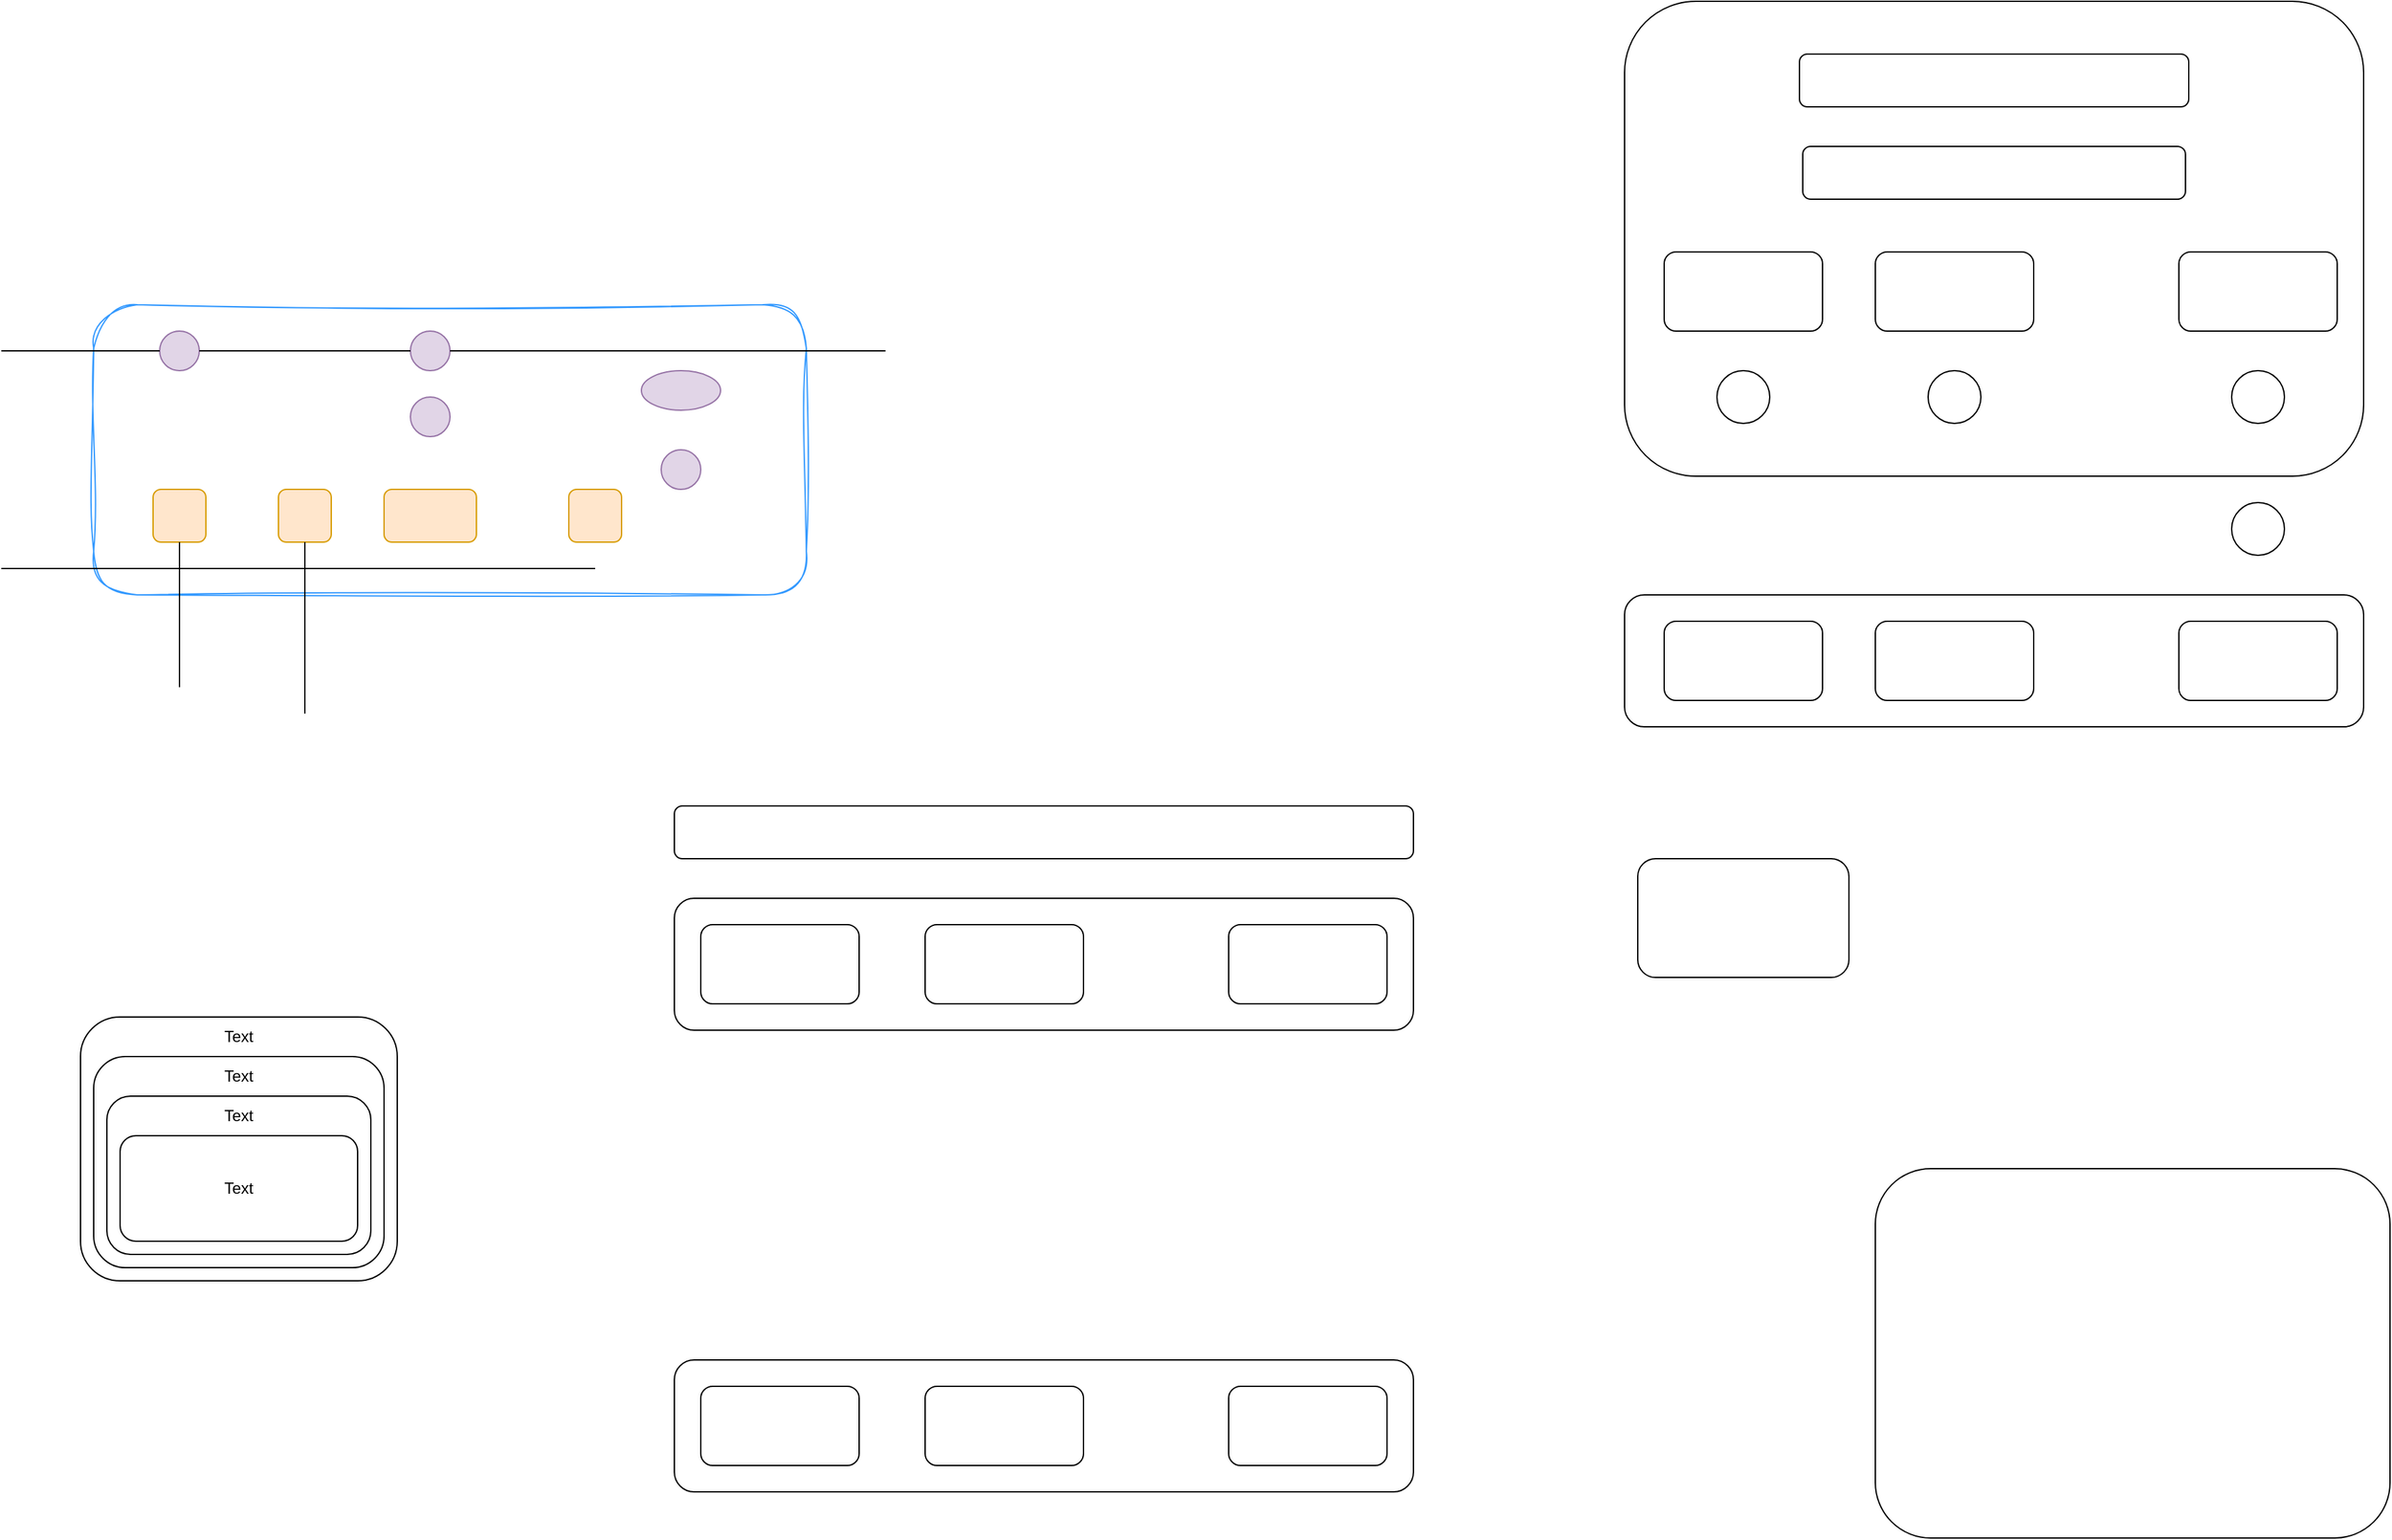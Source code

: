 <mxfile version="26.1.1">
  <diagram name="第 1 页" id="X4bhso8mjWjQhcnnOzam">
    <mxGraphModel dx="851" dy="2042" grid="1" gridSize="10" guides="1" tooltips="1" connect="1" arrows="1" fold="1" page="1" pageScale="1" pageWidth="827" pageHeight="1169" math="0" shadow="0">
      <root>
        <mxCell id="0" />
        <mxCell id="1" parent="0" />
        <mxCell id="0uVwrEN7Zl0lme6d3kHN-1" value="" style="rounded=1;whiteSpace=wrap;html=1;sketch=1;curveFitting=1;jiggle=2;strokeColor=#3399FF;" parent="1" vertex="1">
          <mxGeometry x="100" y="210" width="540" height="220" as="geometry" />
        </mxCell>
        <mxCell id="0uVwrEN7Zl0lme6d3kHN-2" value="" style="rounded=1;whiteSpace=wrap;html=1;fillColor=#ffe6cc;strokeColor=#d79b00;" parent="1" vertex="1">
          <mxGeometry x="145" y="350" width="40" height="40" as="geometry" />
        </mxCell>
        <mxCell id="0uVwrEN7Zl0lme6d3kHN-3" value="" style="rounded=1;whiteSpace=wrap;html=1;fillColor=#ffe6cc;strokeColor=#d79b00;" parent="1" vertex="1">
          <mxGeometry x="240" y="350" width="40" height="40" as="geometry" />
        </mxCell>
        <mxCell id="0uVwrEN7Zl0lme6d3kHN-4" value="" style="rounded=1;whiteSpace=wrap;html=1;fillColor=#ffe6cc;strokeColor=#d79b00;" parent="1" vertex="1">
          <mxGeometry x="320" y="350" width="70" height="40" as="geometry" />
        </mxCell>
        <mxCell id="0uVwrEN7Zl0lme6d3kHN-5" value="" style="rounded=1;whiteSpace=wrap;html=1;fillColor=#ffe6cc;strokeColor=#d79b00;" parent="1" vertex="1">
          <mxGeometry x="460" y="350" width="40" height="40" as="geometry" />
        </mxCell>
        <mxCell id="0uVwrEN7Zl0lme6d3kHN-6" value="" style="ellipse;whiteSpace=wrap;html=1;aspect=fixed;fillColor=#e1d5e7;strokeColor=#9673a6;" parent="1" vertex="1">
          <mxGeometry x="340" y="280" width="30" height="30" as="geometry" />
        </mxCell>
        <mxCell id="0uVwrEN7Zl0lme6d3kHN-8" value="" style="ellipse;whiteSpace=wrap;html=1;aspect=fixed;fillColor=#e1d5e7;strokeColor=#9673a6;" parent="1" vertex="1">
          <mxGeometry x="150" y="230" width="30" height="30" as="geometry" />
        </mxCell>
        <mxCell id="0uVwrEN7Zl0lme6d3kHN-9" value="" style="ellipse;whiteSpace=wrap;html=1;aspect=fixed;fillColor=#e1d5e7;strokeColor=#9673a6;" parent="1" vertex="1">
          <mxGeometry x="340" y="230" width="30" height="30" as="geometry" />
        </mxCell>
        <mxCell id="0uVwrEN7Zl0lme6d3kHN-10" value="" style="ellipse;whiteSpace=wrap;html=1;fillColor=#e1d5e7;strokeColor=#9673a6;" parent="1" vertex="1">
          <mxGeometry x="515" y="260" width="60" height="30" as="geometry" />
        </mxCell>
        <mxCell id="0uVwrEN7Zl0lme6d3kHN-11" value="" style="ellipse;whiteSpace=wrap;html=1;aspect=fixed;fillColor=#e1d5e7;strokeColor=#9673a6;" parent="1" vertex="1">
          <mxGeometry x="530" y="320" width="30" height="30" as="geometry" />
        </mxCell>
        <mxCell id="0uVwrEN7Zl0lme6d3kHN-12" value="" style="endArrow=none;html=1;rounded=0;entryX=0;entryY=0.5;entryDx=0;entryDy=0;" parent="1" target="0uVwrEN7Zl0lme6d3kHN-8" edge="1">
          <mxGeometry width="50" height="50" relative="1" as="geometry">
            <mxPoint x="30" y="245" as="sourcePoint" />
            <mxPoint x="90" y="220" as="targetPoint" />
          </mxGeometry>
        </mxCell>
        <mxCell id="0uVwrEN7Zl0lme6d3kHN-13" value="" style="endArrow=none;html=1;rounded=0;exitX=1;exitY=0.5;exitDx=0;exitDy=0;entryX=0;entryY=0.5;entryDx=0;entryDy=0;" parent="1" source="0uVwrEN7Zl0lme6d3kHN-8" target="0uVwrEN7Zl0lme6d3kHN-9" edge="1">
          <mxGeometry width="50" height="50" relative="1" as="geometry">
            <mxPoint x="240" y="130" as="sourcePoint" />
            <mxPoint x="290" y="80" as="targetPoint" />
          </mxGeometry>
        </mxCell>
        <mxCell id="0uVwrEN7Zl0lme6d3kHN-17" value="" style="endArrow=none;html=1;rounded=0;exitX=1;exitY=0.5;exitDx=0;exitDy=0;" parent="1" source="0uVwrEN7Zl0lme6d3kHN-9" edge="1">
          <mxGeometry width="50" height="50" relative="1" as="geometry">
            <mxPoint x="370" y="245" as="sourcePoint" />
            <mxPoint x="700" y="245.0" as="targetPoint" />
          </mxGeometry>
        </mxCell>
        <mxCell id="0uVwrEN7Zl0lme6d3kHN-18" value="" style="endArrow=none;html=1;rounded=0;entryX=0.5;entryY=1;entryDx=0;entryDy=0;" parent="1" target="0uVwrEN7Zl0lme6d3kHN-2" edge="1">
          <mxGeometry width="50" height="50" relative="1" as="geometry">
            <mxPoint x="165" y="500" as="sourcePoint" />
            <mxPoint x="220" y="470" as="targetPoint" />
          </mxGeometry>
        </mxCell>
        <mxCell id="0uVwrEN7Zl0lme6d3kHN-19" value="" style="endArrow=none;html=1;rounded=0;entryX=0.5;entryY=1;entryDx=0;entryDy=0;" parent="1" target="0uVwrEN7Zl0lme6d3kHN-3" edge="1">
          <mxGeometry width="50" height="50" relative="1" as="geometry">
            <mxPoint x="260" y="520" as="sourcePoint" />
            <mxPoint x="280" y="390" as="targetPoint" />
          </mxGeometry>
        </mxCell>
        <mxCell id="0uVwrEN7Zl0lme6d3kHN-21" value="" style="endArrow=none;html=1;rounded=0;" parent="1" edge="1">
          <mxGeometry width="50" height="50" relative="1" as="geometry">
            <mxPoint x="30" y="410" as="sourcePoint" />
            <mxPoint x="480" y="410" as="targetPoint" />
          </mxGeometry>
        </mxCell>
        <mxCell id="_0N-Sy6J2zML003YdObA-2" value="" style="rounded=1;whiteSpace=wrap;html=1;" parent="1" vertex="1">
          <mxGeometry x="90" y="750" width="240" height="200" as="geometry" />
        </mxCell>
        <mxCell id="_0N-Sy6J2zML003YdObA-3" value="" style="rounded=1;whiteSpace=wrap;html=1;" parent="1" vertex="1">
          <mxGeometry x="100" y="780" width="220" height="160" as="geometry" />
        </mxCell>
        <mxCell id="_0N-Sy6J2zML003YdObA-4" value="" style="rounded=1;whiteSpace=wrap;html=1;" parent="1" vertex="1">
          <mxGeometry x="110" y="810" width="200" height="120" as="geometry" />
        </mxCell>
        <mxCell id="_0N-Sy6J2zML003YdObA-5" value="" style="rounded=1;whiteSpace=wrap;html=1;" parent="1" vertex="1">
          <mxGeometry x="120" y="840" width="180" height="80" as="geometry" />
        </mxCell>
        <mxCell id="_0N-Sy6J2zML003YdObA-6" value="Text" style="text;html=1;align=center;verticalAlign=middle;whiteSpace=wrap;rounded=0;" parent="1" vertex="1">
          <mxGeometry x="180" y="750" width="60" height="30" as="geometry" />
        </mxCell>
        <mxCell id="_0N-Sy6J2zML003YdObA-7" value="Text" style="text;html=1;align=center;verticalAlign=middle;whiteSpace=wrap;rounded=0;" parent="1" vertex="1">
          <mxGeometry x="180" y="780" width="60" height="30" as="geometry" />
        </mxCell>
        <mxCell id="_0N-Sy6J2zML003YdObA-8" value="Text" style="text;html=1;align=center;verticalAlign=middle;whiteSpace=wrap;rounded=0;" parent="1" vertex="1">
          <mxGeometry x="180" y="810" width="60" height="30" as="geometry" />
        </mxCell>
        <mxCell id="_0N-Sy6J2zML003YdObA-9" value="Text" style="text;html=1;align=center;verticalAlign=middle;whiteSpace=wrap;rounded=0;" parent="1" vertex="1">
          <mxGeometry x="180" y="865" width="60" height="30" as="geometry" />
        </mxCell>
        <mxCell id="7pnD-s4xEfT34ncrThPy-1" value="" style="rounded=1;whiteSpace=wrap;html=1;" vertex="1" parent="1">
          <mxGeometry x="540" y="660" width="560" height="100" as="geometry" />
        </mxCell>
        <mxCell id="7pnD-s4xEfT34ncrThPy-2" value="" style="rounded=1;whiteSpace=wrap;html=1;" vertex="1" parent="1">
          <mxGeometry x="560" y="680" width="120" height="60" as="geometry" />
        </mxCell>
        <mxCell id="7pnD-s4xEfT34ncrThPy-3" value="" style="rounded=1;whiteSpace=wrap;html=1;" vertex="1" parent="1">
          <mxGeometry x="730" y="680" width="120" height="60" as="geometry" />
        </mxCell>
        <mxCell id="7pnD-s4xEfT34ncrThPy-4" value="" style="rounded=1;whiteSpace=wrap;html=1;" vertex="1" parent="1">
          <mxGeometry x="960" y="680" width="120" height="60" as="geometry" />
        </mxCell>
        <mxCell id="7pnD-s4xEfT34ncrThPy-8" value="" style="rounded=1;whiteSpace=wrap;html=1;" vertex="1" parent="1">
          <mxGeometry x="1260" y="430" width="560" height="100" as="geometry" />
        </mxCell>
        <mxCell id="7pnD-s4xEfT34ncrThPy-9" value="" style="rounded=1;whiteSpace=wrap;html=1;" vertex="1" parent="1">
          <mxGeometry x="1290" y="450" width="120" height="60" as="geometry" />
        </mxCell>
        <mxCell id="7pnD-s4xEfT34ncrThPy-14" value="" style="rounded=1;whiteSpace=wrap;html=1;" vertex="1" parent="1">
          <mxGeometry x="1450" y="450" width="120" height="60" as="geometry" />
        </mxCell>
        <mxCell id="7pnD-s4xEfT34ncrThPy-15" value="" style="rounded=1;whiteSpace=wrap;html=1;" vertex="1" parent="1">
          <mxGeometry x="1680" y="450" width="120" height="60" as="geometry" />
        </mxCell>
        <mxCell id="7pnD-s4xEfT34ncrThPy-16" value="" style="rounded=1;whiteSpace=wrap;html=1;" vertex="1" parent="1">
          <mxGeometry x="1260" y="-20" width="560" height="360" as="geometry" />
        </mxCell>
        <mxCell id="7pnD-s4xEfT34ncrThPy-17" value="" style="rounded=1;whiteSpace=wrap;html=1;" vertex="1" parent="1">
          <mxGeometry x="1680" y="170" width="120" height="60" as="geometry" />
        </mxCell>
        <mxCell id="7pnD-s4xEfT34ncrThPy-18" value="" style="rounded=1;whiteSpace=wrap;html=1;" vertex="1" parent="1">
          <mxGeometry x="1450" y="170" width="120" height="60" as="geometry" />
        </mxCell>
        <mxCell id="7pnD-s4xEfT34ncrThPy-19" value="" style="rounded=1;whiteSpace=wrap;html=1;" vertex="1" parent="1">
          <mxGeometry x="1290" y="170" width="120" height="60" as="geometry" />
        </mxCell>
        <mxCell id="7pnD-s4xEfT34ncrThPy-20" value="" style="rounded=1;whiteSpace=wrap;html=1;" vertex="1" parent="1">
          <mxGeometry x="1395" y="90" width="290" height="40" as="geometry" />
        </mxCell>
        <mxCell id="7pnD-s4xEfT34ncrThPy-21" value="" style="rounded=1;whiteSpace=wrap;html=1;" vertex="1" parent="1">
          <mxGeometry x="540" y="590" width="560" height="40" as="geometry" />
        </mxCell>
        <mxCell id="7pnD-s4xEfT34ncrThPy-26" value="" style="rounded=1;whiteSpace=wrap;html=1;" vertex="1" parent="1">
          <mxGeometry x="540" y="1010" width="560" height="100" as="geometry" />
        </mxCell>
        <mxCell id="7pnD-s4xEfT34ncrThPy-27" value="" style="rounded=1;whiteSpace=wrap;html=1;" vertex="1" parent="1">
          <mxGeometry x="560" y="1030" width="120" height="60" as="geometry" />
        </mxCell>
        <mxCell id="7pnD-s4xEfT34ncrThPy-28" value="" style="rounded=1;whiteSpace=wrap;html=1;" vertex="1" parent="1">
          <mxGeometry x="730" y="1030" width="120" height="60" as="geometry" />
        </mxCell>
        <mxCell id="7pnD-s4xEfT34ncrThPy-29" value="" style="rounded=1;whiteSpace=wrap;html=1;" vertex="1" parent="1">
          <mxGeometry x="960" y="1030" width="120" height="60" as="geometry" />
        </mxCell>
        <mxCell id="7pnD-s4xEfT34ncrThPy-30" value="" style="rounded=1;whiteSpace=wrap;html=1;" vertex="1" parent="1">
          <mxGeometry x="1392.5" y="20" width="295" height="40" as="geometry" />
        </mxCell>
        <mxCell id="7pnD-s4xEfT34ncrThPy-31" value="" style="ellipse;whiteSpace=wrap;html=1;aspect=fixed;" vertex="1" parent="1">
          <mxGeometry x="1330" y="260" width="40" height="40" as="geometry" />
        </mxCell>
        <mxCell id="7pnD-s4xEfT34ncrThPy-32" value="" style="ellipse;whiteSpace=wrap;html=1;aspect=fixed;" vertex="1" parent="1">
          <mxGeometry x="1720" y="360" width="40" height="40" as="geometry" />
        </mxCell>
        <mxCell id="7pnD-s4xEfT34ncrThPy-33" value="" style="ellipse;whiteSpace=wrap;html=1;aspect=fixed;" vertex="1" parent="1">
          <mxGeometry x="1490" y="260" width="40" height="40" as="geometry" />
        </mxCell>
        <mxCell id="7pnD-s4xEfT34ncrThPy-34" value="" style="ellipse;whiteSpace=wrap;html=1;aspect=fixed;" vertex="1" parent="1">
          <mxGeometry x="1720" y="260" width="40" height="40" as="geometry" />
        </mxCell>
        <mxCell id="7pnD-s4xEfT34ncrThPy-35" value="" style="rounded=1;whiteSpace=wrap;html=1;" vertex="1" parent="1">
          <mxGeometry x="1270" y="630" width="160" height="90" as="geometry" />
        </mxCell>
        <mxCell id="7pnD-s4xEfT34ncrThPy-36" value="" style="rounded=1;whiteSpace=wrap;html=1;" vertex="1" parent="1">
          <mxGeometry x="1450" y="865" width="390" height="280" as="geometry" />
        </mxCell>
      </root>
    </mxGraphModel>
  </diagram>
</mxfile>
